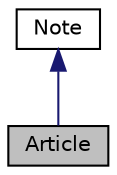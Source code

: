 digraph "Article"
{
  edge [fontname="Helvetica",fontsize="10",labelfontname="Helvetica",labelfontsize="10"];
  node [fontname="Helvetica",fontsize="10",shape=record];
  Node1 [label="Article",height=0.2,width=0.4,color="black", fillcolor="grey75", style="filled", fontcolor="black"];
  Node2 -> Node1 [dir="back",color="midnightblue",fontsize="10",style="solid",fontname="Helvetica"];
  Node2 [label="Note",height=0.2,width=0.4,color="black", fillcolor="white", style="filled",URL="$class_note.html",tooltip="Classe mère des notes, qui reprend les attributs & méthodes communs Classe principale des notes..."];
}
